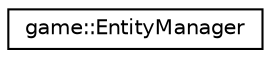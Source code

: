 digraph "Graphical Class Hierarchy"
{
 // LATEX_PDF_SIZE
  edge [fontname="Helvetica",fontsize="10",labelfontname="Helvetica",labelfontsize="10"];
  node [fontname="Helvetica",fontsize="10",shape=record];
  rankdir="LR";
  Node0 [label="game::EntityManager",height=0.2,width=0.4,color="black", fillcolor="white", style="filled",URL="$classgame_1_1_entity_manager.html",tooltip=" "];
}
